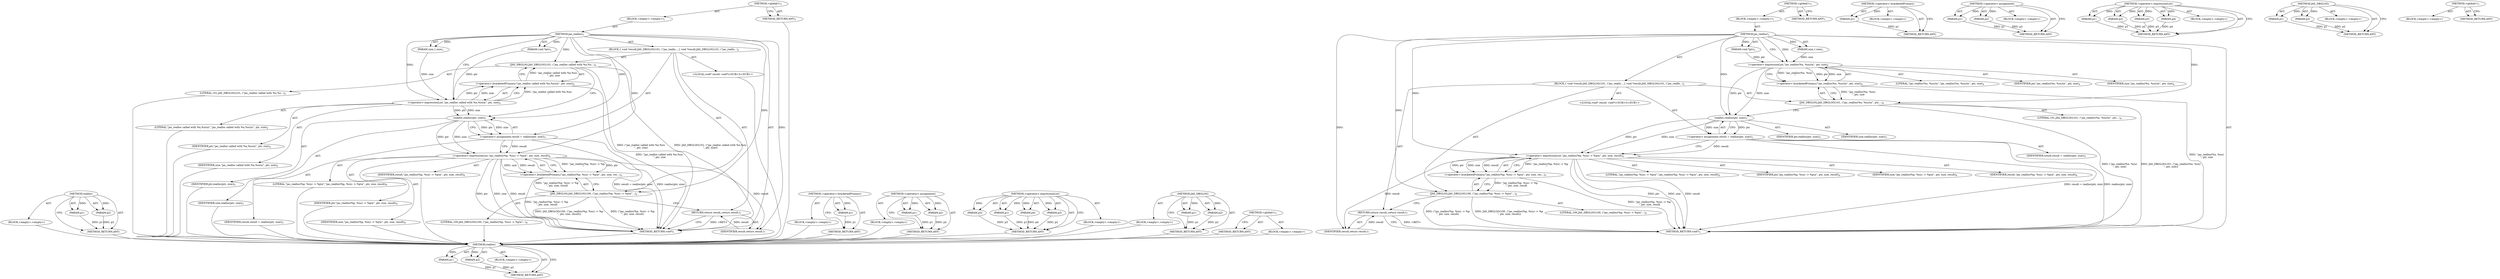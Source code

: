 digraph "&lt;global&gt;" {
vulnerable_81 [label=<(METHOD,realloc)>];
vulnerable_82 [label=<(PARAM,p1)>];
vulnerable_83 [label=<(PARAM,p2)>];
vulnerable_84 [label=<(BLOCK,&lt;empty&gt;,&lt;empty&gt;)>];
vulnerable_85 [label=<(METHOD_RETURN,ANY)>];
vulnerable_6 [label=<(METHOD,&lt;global&gt;)<SUB>1</SUB>>];
vulnerable_7 [label=<(BLOCK,&lt;empty&gt;,&lt;empty&gt;)<SUB>1</SUB>>];
vulnerable_8 [label=<(METHOD,jas_realloc)<SUB>1</SUB>>];
vulnerable_9 [label=<(PARAM,void *ptr)<SUB>1</SUB>>];
vulnerable_10 [label=<(PARAM,size_t size)<SUB>1</SUB>>];
vulnerable_11 [label=<(BLOCK,{
 	void *result;
	JAS_DBGLOG(101, (&quot;jas_reallo...,{
 	void *result;
	JAS_DBGLOG(101, (&quot;jas_reallo...)<SUB>2</SUB>>];
vulnerable_12 [label="<(LOCAL,void* result: void*)<SUB>3</SUB>>"];
vulnerable_13 [label=<(JAS_DBGLOG,JAS_DBGLOG(101, (&quot;jas_realloc called with %x,%z...)<SUB>4</SUB>>];
vulnerable_14 [label=<(LITERAL,101,JAS_DBGLOG(101, (&quot;jas_realloc called with %x,%z...)<SUB>4</SUB>>];
vulnerable_15 [label=<(&lt;operator&gt;.bracketedPrimary,(&quot;jas_realloc called with %x,%zu\n&quot;, ptr, size))<SUB>4</SUB>>];
vulnerable_16 [label=<(&lt;operator&gt;.expressionList,&quot;jas_realloc called with %x,%zu\n&quot;, ptr, size)<SUB>4</SUB>>];
vulnerable_17 [label=<(LITERAL,&quot;jas_realloc called with %x,%zu\n&quot;,&quot;jas_realloc called with %x,%zu\n&quot;, ptr, size)<SUB>4</SUB>>];
vulnerable_18 [label=<(IDENTIFIER,ptr,&quot;jas_realloc called with %x,%zu\n&quot;, ptr, size)<SUB>4</SUB>>];
vulnerable_19 [label=<(IDENTIFIER,size,&quot;jas_realloc called with %x,%zu\n&quot;, ptr, size)<SUB>4</SUB>>];
vulnerable_20 [label=<(&lt;operator&gt;.assignment,result = realloc(ptr, size))<SUB>5</SUB>>];
vulnerable_21 [label=<(IDENTIFIER,result,result = realloc(ptr, size))<SUB>5</SUB>>];
vulnerable_22 [label=<(realloc,realloc(ptr, size))<SUB>5</SUB>>];
vulnerable_23 [label=<(IDENTIFIER,ptr,realloc(ptr, size))<SUB>5</SUB>>];
vulnerable_24 [label=<(IDENTIFIER,size,realloc(ptr, size))<SUB>5</SUB>>];
vulnerable_25 [label=<(JAS_DBGLOG,JAS_DBGLOG(100, (&quot;jas_realloc(%p, %zu) -&gt; %p\n&quot;...)<SUB>6</SUB>>];
vulnerable_26 [label=<(LITERAL,100,JAS_DBGLOG(100, (&quot;jas_realloc(%p, %zu) -&gt; %p\n&quot;...)<SUB>6</SUB>>];
vulnerable_27 [label=<(&lt;operator&gt;.bracketedPrimary,(&quot;jas_realloc(%p, %zu) -&gt; %p\n&quot;, ptr, size, res...)<SUB>6</SUB>>];
vulnerable_28 [label=<(&lt;operator&gt;.expressionList,&quot;jas_realloc(%p, %zu) -&gt; %p\n&quot;, ptr, size, result)<SUB>6</SUB>>];
vulnerable_29 [label=<(LITERAL,&quot;jas_realloc(%p, %zu) -&gt; %p\n&quot;,&quot;jas_realloc(%p, %zu) -&gt; %p\n&quot;, ptr, size, result)<SUB>6</SUB>>];
vulnerable_30 [label=<(IDENTIFIER,ptr,&quot;jas_realloc(%p, %zu) -&gt; %p\n&quot;, ptr, size, result)<SUB>6</SUB>>];
vulnerable_31 [label=<(IDENTIFIER,size,&quot;jas_realloc(%p, %zu) -&gt; %p\n&quot;, ptr, size, result)<SUB>6</SUB>>];
vulnerable_32 [label=<(IDENTIFIER,result,&quot;jas_realloc(%p, %zu) -&gt; %p\n&quot;, ptr, size, result)<SUB>6</SUB>>];
vulnerable_33 [label=<(RETURN,return result;,return result;)<SUB>7</SUB>>];
vulnerable_34 [label=<(IDENTIFIER,result,return result;)<SUB>7</SUB>>];
vulnerable_35 [label=<(METHOD_RETURN,void*)<SUB>1</SUB>>];
vulnerable_37 [label=<(METHOD_RETURN,ANY)<SUB>1</SUB>>];
vulnerable_65 [label=<(METHOD,&lt;operator&gt;.bracketedPrimary)>];
vulnerable_66 [label=<(PARAM,p1)>];
vulnerable_67 [label=<(BLOCK,&lt;empty&gt;,&lt;empty&gt;)>];
vulnerable_68 [label=<(METHOD_RETURN,ANY)>];
vulnerable_76 [label=<(METHOD,&lt;operator&gt;.assignment)>];
vulnerable_77 [label=<(PARAM,p1)>];
vulnerable_78 [label=<(PARAM,p2)>];
vulnerable_79 [label=<(BLOCK,&lt;empty&gt;,&lt;empty&gt;)>];
vulnerable_80 [label=<(METHOD_RETURN,ANY)>];
vulnerable_69 [label=<(METHOD,&lt;operator&gt;.expressionList)>];
vulnerable_70 [label=<(PARAM,p1)>];
vulnerable_71 [label=<(PARAM,p2)>];
vulnerable_72 [label=<(PARAM,p3)>];
vulnerable_73 [label=<(PARAM,p4)>];
vulnerable_74 [label=<(BLOCK,&lt;empty&gt;,&lt;empty&gt;)>];
vulnerable_75 [label=<(METHOD_RETURN,ANY)>];
vulnerable_60 [label=<(METHOD,JAS_DBGLOG)>];
vulnerable_61 [label=<(PARAM,p1)>];
vulnerable_62 [label=<(PARAM,p2)>];
vulnerable_63 [label=<(BLOCK,&lt;empty&gt;,&lt;empty&gt;)>];
vulnerable_64 [label=<(METHOD_RETURN,ANY)>];
vulnerable_54 [label=<(METHOD,&lt;global&gt;)<SUB>1</SUB>>];
vulnerable_55 [label=<(BLOCK,&lt;empty&gt;,&lt;empty&gt;)>];
vulnerable_56 [label=<(METHOD_RETURN,ANY)>];
fixed_81 [label=<(METHOD,realloc)>];
fixed_82 [label=<(PARAM,p1)>];
fixed_83 [label=<(PARAM,p2)>];
fixed_84 [label=<(BLOCK,&lt;empty&gt;,&lt;empty&gt;)>];
fixed_85 [label=<(METHOD_RETURN,ANY)>];
fixed_6 [label=<(METHOD,&lt;global&gt;)<SUB>1</SUB>>];
fixed_7 [label=<(BLOCK,&lt;empty&gt;,&lt;empty&gt;)<SUB>1</SUB>>];
fixed_8 [label=<(METHOD,jas_realloc)<SUB>1</SUB>>];
fixed_9 [label=<(PARAM,void *ptr)<SUB>1</SUB>>];
fixed_10 [label=<(PARAM,size_t size)<SUB>1</SUB>>];
fixed_11 [label=<(BLOCK,{
 	void *result;
	JAS_DBGLOG(101, (&quot;jas_reallo...,{
 	void *result;
	JAS_DBGLOG(101, (&quot;jas_reallo...)<SUB>2</SUB>>];
fixed_12 [label="<(LOCAL,void* result: void*)<SUB>3</SUB>>"];
fixed_13 [label=<(JAS_DBGLOG,JAS_DBGLOG(101, (&quot;jas_realloc(%x, %zu)\n&quot;, ptr,...)<SUB>4</SUB>>];
fixed_14 [label=<(LITERAL,101,JAS_DBGLOG(101, (&quot;jas_realloc(%x, %zu)\n&quot;, ptr,...)<SUB>4</SUB>>];
fixed_15 [label=<(&lt;operator&gt;.bracketedPrimary,(&quot;jas_realloc(%x, %zu)\n&quot;, ptr, size))<SUB>4</SUB>>];
fixed_16 [label=<(&lt;operator&gt;.expressionList,&quot;jas_realloc(%x, %zu)\n&quot;, ptr, size)<SUB>4</SUB>>];
fixed_17 [label=<(LITERAL,&quot;jas_realloc(%x, %zu)\n&quot;,&quot;jas_realloc(%x, %zu)\n&quot;, ptr, size)<SUB>4</SUB>>];
fixed_18 [label=<(IDENTIFIER,ptr,&quot;jas_realloc(%x, %zu)\n&quot;, ptr, size)<SUB>4</SUB>>];
fixed_19 [label=<(IDENTIFIER,size,&quot;jas_realloc(%x, %zu)\n&quot;, ptr, size)<SUB>4</SUB>>];
fixed_20 [label=<(&lt;operator&gt;.assignment,result = realloc(ptr, size))<SUB>5</SUB>>];
fixed_21 [label=<(IDENTIFIER,result,result = realloc(ptr, size))<SUB>5</SUB>>];
fixed_22 [label=<(realloc,realloc(ptr, size))<SUB>5</SUB>>];
fixed_23 [label=<(IDENTIFIER,ptr,realloc(ptr, size))<SUB>5</SUB>>];
fixed_24 [label=<(IDENTIFIER,size,realloc(ptr, size))<SUB>5</SUB>>];
fixed_25 [label=<(JAS_DBGLOG,JAS_DBGLOG(100, (&quot;jas_realloc(%p, %zu) -&gt; %p\n&quot;...)<SUB>6</SUB>>];
fixed_26 [label=<(LITERAL,100,JAS_DBGLOG(100, (&quot;jas_realloc(%p, %zu) -&gt; %p\n&quot;...)<SUB>6</SUB>>];
fixed_27 [label=<(&lt;operator&gt;.bracketedPrimary,(&quot;jas_realloc(%p, %zu) -&gt; %p\n&quot;, ptr, size, res...)<SUB>6</SUB>>];
fixed_28 [label=<(&lt;operator&gt;.expressionList,&quot;jas_realloc(%p, %zu) -&gt; %p\n&quot;, ptr, size, result)<SUB>6</SUB>>];
fixed_29 [label=<(LITERAL,&quot;jas_realloc(%p, %zu) -&gt; %p\n&quot;,&quot;jas_realloc(%p, %zu) -&gt; %p\n&quot;, ptr, size, result)<SUB>6</SUB>>];
fixed_30 [label=<(IDENTIFIER,ptr,&quot;jas_realloc(%p, %zu) -&gt; %p\n&quot;, ptr, size, result)<SUB>6</SUB>>];
fixed_31 [label=<(IDENTIFIER,size,&quot;jas_realloc(%p, %zu) -&gt; %p\n&quot;, ptr, size, result)<SUB>6</SUB>>];
fixed_32 [label=<(IDENTIFIER,result,&quot;jas_realloc(%p, %zu) -&gt; %p\n&quot;, ptr, size, result)<SUB>6</SUB>>];
fixed_33 [label=<(RETURN,return result;,return result;)<SUB>7</SUB>>];
fixed_34 [label=<(IDENTIFIER,result,return result;)<SUB>7</SUB>>];
fixed_35 [label=<(METHOD_RETURN,void*)<SUB>1</SUB>>];
fixed_37 [label=<(METHOD_RETURN,ANY)<SUB>1</SUB>>];
fixed_65 [label=<(METHOD,&lt;operator&gt;.bracketedPrimary)>];
fixed_66 [label=<(PARAM,p1)>];
fixed_67 [label=<(BLOCK,&lt;empty&gt;,&lt;empty&gt;)>];
fixed_68 [label=<(METHOD_RETURN,ANY)>];
fixed_76 [label=<(METHOD,&lt;operator&gt;.assignment)>];
fixed_77 [label=<(PARAM,p1)>];
fixed_78 [label=<(PARAM,p2)>];
fixed_79 [label=<(BLOCK,&lt;empty&gt;,&lt;empty&gt;)>];
fixed_80 [label=<(METHOD_RETURN,ANY)>];
fixed_69 [label=<(METHOD,&lt;operator&gt;.expressionList)>];
fixed_70 [label=<(PARAM,p1)>];
fixed_71 [label=<(PARAM,p2)>];
fixed_72 [label=<(PARAM,p3)>];
fixed_73 [label=<(PARAM,p4)>];
fixed_74 [label=<(BLOCK,&lt;empty&gt;,&lt;empty&gt;)>];
fixed_75 [label=<(METHOD_RETURN,ANY)>];
fixed_60 [label=<(METHOD,JAS_DBGLOG)>];
fixed_61 [label=<(PARAM,p1)>];
fixed_62 [label=<(PARAM,p2)>];
fixed_63 [label=<(BLOCK,&lt;empty&gt;,&lt;empty&gt;)>];
fixed_64 [label=<(METHOD_RETURN,ANY)>];
fixed_54 [label=<(METHOD,&lt;global&gt;)<SUB>1</SUB>>];
fixed_55 [label=<(BLOCK,&lt;empty&gt;,&lt;empty&gt;)>];
fixed_56 [label=<(METHOD_RETURN,ANY)>];
vulnerable_81 -> vulnerable_82  [key=0, label="AST: "];
vulnerable_81 -> vulnerable_82  [key=1, label="DDG: "];
vulnerable_81 -> vulnerable_84  [key=0, label="AST: "];
vulnerable_81 -> vulnerable_83  [key=0, label="AST: "];
vulnerable_81 -> vulnerable_83  [key=1, label="DDG: "];
vulnerable_81 -> vulnerable_85  [key=0, label="AST: "];
vulnerable_81 -> vulnerable_85  [key=1, label="CFG: "];
vulnerable_82 -> vulnerable_85  [key=0, label="DDG: p1"];
vulnerable_83 -> vulnerable_85  [key=0, label="DDG: p2"];
vulnerable_84 -> fixed_81  [key=0];
vulnerable_85 -> fixed_81  [key=0];
vulnerable_6 -> vulnerable_7  [key=0, label="AST: "];
vulnerable_6 -> vulnerable_37  [key=0, label="AST: "];
vulnerable_6 -> vulnerable_37  [key=1, label="CFG: "];
vulnerable_7 -> vulnerable_8  [key=0, label="AST: "];
vulnerable_8 -> vulnerable_9  [key=0, label="AST: "];
vulnerable_8 -> vulnerable_9  [key=1, label="DDG: "];
vulnerable_8 -> vulnerable_10  [key=0, label="AST: "];
vulnerable_8 -> vulnerable_10  [key=1, label="DDG: "];
vulnerable_8 -> vulnerable_11  [key=0, label="AST: "];
vulnerable_8 -> vulnerable_35  [key=0, label="AST: "];
vulnerable_8 -> vulnerable_16  [key=0, label="CFG: "];
vulnerable_8 -> vulnerable_16  [key=1, label="DDG: "];
vulnerable_8 -> vulnerable_13  [key=0, label="DDG: "];
vulnerable_8 -> vulnerable_25  [key=0, label="DDG: "];
vulnerable_8 -> vulnerable_34  [key=0, label="DDG: "];
vulnerable_8 -> vulnerable_22  [key=0, label="DDG: "];
vulnerable_8 -> vulnerable_28  [key=0, label="DDG: "];
vulnerable_9 -> vulnerable_16  [key=0, label="DDG: ptr"];
vulnerable_10 -> vulnerable_16  [key=0, label="DDG: size"];
vulnerable_11 -> vulnerable_12  [key=0, label="AST: "];
vulnerable_11 -> vulnerable_13  [key=0, label="AST: "];
vulnerable_11 -> vulnerable_20  [key=0, label="AST: "];
vulnerable_11 -> vulnerable_25  [key=0, label="AST: "];
vulnerable_11 -> vulnerable_33  [key=0, label="AST: "];
vulnerable_12 -> fixed_81  [key=0];
vulnerable_13 -> vulnerable_14  [key=0, label="AST: "];
vulnerable_13 -> vulnerable_15  [key=0, label="AST: "];
vulnerable_13 -> vulnerable_22  [key=0, label="CFG: "];
vulnerable_13 -> vulnerable_35  [key=0, label="DDG: (&quot;jas_realloc called with %x,%zu\n&quot;, ptr, size)"];
vulnerable_13 -> vulnerable_35  [key=1, label="DDG: JAS_DBGLOG(101, (&quot;jas_realloc called with %x,%zu\n&quot;, ptr, size))"];
vulnerable_14 -> fixed_81  [key=0];
vulnerable_15 -> vulnerable_16  [key=0, label="AST: "];
vulnerable_15 -> vulnerable_13  [key=0, label="CFG: "];
vulnerable_15 -> vulnerable_13  [key=1, label="DDG: &quot;jas_realloc called with %x,%zu\n&quot;, ptr, size"];
vulnerable_15 -> vulnerable_35  [key=0, label="DDG: &quot;jas_realloc called with %x,%zu\n&quot;, ptr, size"];
vulnerable_16 -> vulnerable_17  [key=0, label="AST: "];
vulnerable_16 -> vulnerable_18  [key=0, label="AST: "];
vulnerable_16 -> vulnerable_19  [key=0, label="AST: "];
vulnerable_16 -> vulnerable_15  [key=0, label="CFG: "];
vulnerable_16 -> vulnerable_15  [key=1, label="DDG: &quot;jas_realloc called with %x,%zu\n&quot;"];
vulnerable_16 -> vulnerable_15  [key=2, label="DDG: ptr"];
vulnerable_16 -> vulnerable_15  [key=3, label="DDG: size"];
vulnerable_16 -> vulnerable_22  [key=0, label="DDG: ptr"];
vulnerable_16 -> vulnerable_22  [key=1, label="DDG: size"];
vulnerable_17 -> fixed_81  [key=0];
vulnerable_18 -> fixed_81  [key=0];
vulnerable_19 -> fixed_81  [key=0];
vulnerable_20 -> vulnerable_21  [key=0, label="AST: "];
vulnerable_20 -> vulnerable_22  [key=0, label="AST: "];
vulnerable_20 -> vulnerable_28  [key=0, label="CFG: "];
vulnerable_20 -> vulnerable_28  [key=1, label="DDG: result"];
vulnerable_20 -> vulnerable_35  [key=0, label="DDG: realloc(ptr, size)"];
vulnerable_20 -> vulnerable_35  [key=1, label="DDG: result = realloc(ptr, size)"];
vulnerable_21 -> fixed_81  [key=0];
vulnerable_22 -> vulnerable_23  [key=0, label="AST: "];
vulnerable_22 -> vulnerable_24  [key=0, label="AST: "];
vulnerable_22 -> vulnerable_20  [key=0, label="CFG: "];
vulnerable_22 -> vulnerable_20  [key=1, label="DDG: ptr"];
vulnerable_22 -> vulnerable_20  [key=2, label="DDG: size"];
vulnerable_22 -> vulnerable_28  [key=0, label="DDG: ptr"];
vulnerable_22 -> vulnerable_28  [key=1, label="DDG: size"];
vulnerable_23 -> fixed_81  [key=0];
vulnerable_24 -> fixed_81  [key=0];
vulnerable_25 -> vulnerable_26  [key=0, label="AST: "];
vulnerable_25 -> vulnerable_27  [key=0, label="AST: "];
vulnerable_25 -> vulnerable_33  [key=0, label="CFG: "];
vulnerable_25 -> vulnerable_35  [key=0, label="DDG: (&quot;jas_realloc(%p, %zu) -&gt; %p\n&quot;, ptr, size, result)"];
vulnerable_25 -> vulnerable_35  [key=1, label="DDG: JAS_DBGLOG(100, (&quot;jas_realloc(%p, %zu) -&gt; %p\n&quot;, ptr, size, result))"];
vulnerable_26 -> fixed_81  [key=0];
vulnerable_27 -> vulnerable_28  [key=0, label="AST: "];
vulnerable_27 -> vulnerable_25  [key=0, label="CFG: "];
vulnerable_27 -> vulnerable_25  [key=1, label="DDG: &quot;jas_realloc(%p, %zu) -&gt; %p\n&quot;, ptr, size, result"];
vulnerable_27 -> vulnerable_35  [key=0, label="DDG: &quot;jas_realloc(%p, %zu) -&gt; %p\n&quot;, ptr, size, result"];
vulnerable_28 -> vulnerable_29  [key=0, label="AST: "];
vulnerable_28 -> vulnerable_30  [key=0, label="AST: "];
vulnerable_28 -> vulnerable_31  [key=0, label="AST: "];
vulnerable_28 -> vulnerable_32  [key=0, label="AST: "];
vulnerable_28 -> vulnerable_27  [key=0, label="CFG: "];
vulnerable_28 -> vulnerable_27  [key=1, label="DDG: &quot;jas_realloc(%p, %zu) -&gt; %p\n&quot;"];
vulnerable_28 -> vulnerable_27  [key=2, label="DDG: ptr"];
vulnerable_28 -> vulnerable_27  [key=3, label="DDG: size"];
vulnerable_28 -> vulnerable_27  [key=4, label="DDG: result"];
vulnerable_28 -> vulnerable_35  [key=0, label="DDG: ptr"];
vulnerable_28 -> vulnerable_35  [key=1, label="DDG: size"];
vulnerable_28 -> vulnerable_35  [key=2, label="DDG: result"];
vulnerable_28 -> vulnerable_34  [key=0, label="DDG: result"];
vulnerable_29 -> fixed_81  [key=0];
vulnerable_30 -> fixed_81  [key=0];
vulnerable_31 -> fixed_81  [key=0];
vulnerable_32 -> fixed_81  [key=0];
vulnerable_33 -> vulnerable_34  [key=0, label="AST: "];
vulnerable_33 -> vulnerable_35  [key=0, label="CFG: "];
vulnerable_33 -> vulnerable_35  [key=1, label="DDG: &lt;RET&gt;"];
vulnerable_34 -> vulnerable_33  [key=0, label="DDG: result"];
vulnerable_35 -> fixed_81  [key=0];
vulnerable_37 -> fixed_81  [key=0];
vulnerable_65 -> vulnerable_66  [key=0, label="AST: "];
vulnerable_65 -> vulnerable_66  [key=1, label="DDG: "];
vulnerable_65 -> vulnerable_67  [key=0, label="AST: "];
vulnerable_65 -> vulnerable_68  [key=0, label="AST: "];
vulnerable_65 -> vulnerable_68  [key=1, label="CFG: "];
vulnerable_66 -> vulnerable_68  [key=0, label="DDG: p1"];
vulnerable_67 -> fixed_81  [key=0];
vulnerable_68 -> fixed_81  [key=0];
vulnerable_76 -> vulnerable_77  [key=0, label="AST: "];
vulnerable_76 -> vulnerable_77  [key=1, label="DDG: "];
vulnerable_76 -> vulnerable_79  [key=0, label="AST: "];
vulnerable_76 -> vulnerable_78  [key=0, label="AST: "];
vulnerable_76 -> vulnerable_78  [key=1, label="DDG: "];
vulnerable_76 -> vulnerable_80  [key=0, label="AST: "];
vulnerable_76 -> vulnerable_80  [key=1, label="CFG: "];
vulnerable_77 -> vulnerable_80  [key=0, label="DDG: p1"];
vulnerable_78 -> vulnerable_80  [key=0, label="DDG: p2"];
vulnerable_79 -> fixed_81  [key=0];
vulnerable_80 -> fixed_81  [key=0];
vulnerable_69 -> vulnerable_70  [key=0, label="AST: "];
vulnerable_69 -> vulnerable_70  [key=1, label="DDG: "];
vulnerable_69 -> vulnerable_74  [key=0, label="AST: "];
vulnerable_69 -> vulnerable_71  [key=0, label="AST: "];
vulnerable_69 -> vulnerable_71  [key=1, label="DDG: "];
vulnerable_69 -> vulnerable_75  [key=0, label="AST: "];
vulnerable_69 -> vulnerable_75  [key=1, label="CFG: "];
vulnerable_69 -> vulnerable_72  [key=0, label="AST: "];
vulnerable_69 -> vulnerable_72  [key=1, label="DDG: "];
vulnerable_69 -> vulnerable_73  [key=0, label="AST: "];
vulnerable_69 -> vulnerable_73  [key=1, label="DDG: "];
vulnerable_70 -> vulnerable_75  [key=0, label="DDG: p1"];
vulnerable_71 -> vulnerable_75  [key=0, label="DDG: p2"];
vulnerable_72 -> vulnerable_75  [key=0, label="DDG: p3"];
vulnerable_73 -> vulnerable_75  [key=0, label="DDG: p4"];
vulnerable_74 -> fixed_81  [key=0];
vulnerable_75 -> fixed_81  [key=0];
vulnerable_60 -> vulnerable_61  [key=0, label="AST: "];
vulnerable_60 -> vulnerable_61  [key=1, label="DDG: "];
vulnerable_60 -> vulnerable_63  [key=0, label="AST: "];
vulnerable_60 -> vulnerable_62  [key=0, label="AST: "];
vulnerable_60 -> vulnerable_62  [key=1, label="DDG: "];
vulnerable_60 -> vulnerable_64  [key=0, label="AST: "];
vulnerable_60 -> vulnerable_64  [key=1, label="CFG: "];
vulnerable_61 -> vulnerable_64  [key=0, label="DDG: p1"];
vulnerable_62 -> vulnerable_64  [key=0, label="DDG: p2"];
vulnerable_63 -> fixed_81  [key=0];
vulnerable_64 -> fixed_81  [key=0];
vulnerable_54 -> vulnerable_55  [key=0, label="AST: "];
vulnerable_54 -> vulnerable_56  [key=0, label="AST: "];
vulnerable_54 -> vulnerable_56  [key=1, label="CFG: "];
vulnerable_55 -> fixed_81  [key=0];
vulnerable_56 -> fixed_81  [key=0];
fixed_81 -> fixed_82  [key=0, label="AST: "];
fixed_81 -> fixed_82  [key=1, label="DDG: "];
fixed_81 -> fixed_84  [key=0, label="AST: "];
fixed_81 -> fixed_83  [key=0, label="AST: "];
fixed_81 -> fixed_83  [key=1, label="DDG: "];
fixed_81 -> fixed_85  [key=0, label="AST: "];
fixed_81 -> fixed_85  [key=1, label="CFG: "];
fixed_82 -> fixed_85  [key=0, label="DDG: p1"];
fixed_83 -> fixed_85  [key=0, label="DDG: p2"];
fixed_6 -> fixed_7  [key=0, label="AST: "];
fixed_6 -> fixed_37  [key=0, label="AST: "];
fixed_6 -> fixed_37  [key=1, label="CFG: "];
fixed_7 -> fixed_8  [key=0, label="AST: "];
fixed_8 -> fixed_9  [key=0, label="AST: "];
fixed_8 -> fixed_9  [key=1, label="DDG: "];
fixed_8 -> fixed_10  [key=0, label="AST: "];
fixed_8 -> fixed_10  [key=1, label="DDG: "];
fixed_8 -> fixed_11  [key=0, label="AST: "];
fixed_8 -> fixed_35  [key=0, label="AST: "];
fixed_8 -> fixed_16  [key=0, label="CFG: "];
fixed_8 -> fixed_16  [key=1, label="DDG: "];
fixed_8 -> fixed_13  [key=0, label="DDG: "];
fixed_8 -> fixed_25  [key=0, label="DDG: "];
fixed_8 -> fixed_34  [key=0, label="DDG: "];
fixed_8 -> fixed_22  [key=0, label="DDG: "];
fixed_8 -> fixed_28  [key=0, label="DDG: "];
fixed_9 -> fixed_16  [key=0, label="DDG: ptr"];
fixed_10 -> fixed_16  [key=0, label="DDG: size"];
fixed_11 -> fixed_12  [key=0, label="AST: "];
fixed_11 -> fixed_13  [key=0, label="AST: "];
fixed_11 -> fixed_20  [key=0, label="AST: "];
fixed_11 -> fixed_25  [key=0, label="AST: "];
fixed_11 -> fixed_33  [key=0, label="AST: "];
fixed_13 -> fixed_14  [key=0, label="AST: "];
fixed_13 -> fixed_15  [key=0, label="AST: "];
fixed_13 -> fixed_22  [key=0, label="CFG: "];
fixed_13 -> fixed_35  [key=0, label="DDG: (&quot;jas_realloc(%x, %zu)\n&quot;, ptr, size)"];
fixed_13 -> fixed_35  [key=1, label="DDG: JAS_DBGLOG(101, (&quot;jas_realloc(%x, %zu)\n&quot;, ptr, size))"];
fixed_15 -> fixed_16  [key=0, label="AST: "];
fixed_15 -> fixed_13  [key=0, label="CFG: "];
fixed_15 -> fixed_13  [key=1, label="DDG: &quot;jas_realloc(%x, %zu)\n&quot;, ptr, size"];
fixed_15 -> fixed_35  [key=0, label="DDG: &quot;jas_realloc(%x, %zu)\n&quot;, ptr, size"];
fixed_16 -> fixed_17  [key=0, label="AST: "];
fixed_16 -> fixed_18  [key=0, label="AST: "];
fixed_16 -> fixed_19  [key=0, label="AST: "];
fixed_16 -> fixed_15  [key=0, label="CFG: "];
fixed_16 -> fixed_15  [key=1, label="DDG: &quot;jas_realloc(%x, %zu)\n&quot;"];
fixed_16 -> fixed_15  [key=2, label="DDG: ptr"];
fixed_16 -> fixed_15  [key=3, label="DDG: size"];
fixed_16 -> fixed_22  [key=0, label="DDG: ptr"];
fixed_16 -> fixed_22  [key=1, label="DDG: size"];
fixed_20 -> fixed_21  [key=0, label="AST: "];
fixed_20 -> fixed_22  [key=0, label="AST: "];
fixed_20 -> fixed_28  [key=0, label="CFG: "];
fixed_20 -> fixed_28  [key=1, label="DDG: result"];
fixed_20 -> fixed_35  [key=0, label="DDG: realloc(ptr, size)"];
fixed_20 -> fixed_35  [key=1, label="DDG: result = realloc(ptr, size)"];
fixed_22 -> fixed_23  [key=0, label="AST: "];
fixed_22 -> fixed_24  [key=0, label="AST: "];
fixed_22 -> fixed_20  [key=0, label="CFG: "];
fixed_22 -> fixed_20  [key=1, label="DDG: ptr"];
fixed_22 -> fixed_20  [key=2, label="DDG: size"];
fixed_22 -> fixed_28  [key=0, label="DDG: ptr"];
fixed_22 -> fixed_28  [key=1, label="DDG: size"];
fixed_25 -> fixed_26  [key=0, label="AST: "];
fixed_25 -> fixed_27  [key=0, label="AST: "];
fixed_25 -> fixed_33  [key=0, label="CFG: "];
fixed_25 -> fixed_35  [key=0, label="DDG: (&quot;jas_realloc(%p, %zu) -&gt; %p\n&quot;, ptr, size, result)"];
fixed_25 -> fixed_35  [key=1, label="DDG: JAS_DBGLOG(100, (&quot;jas_realloc(%p, %zu) -&gt; %p\n&quot;, ptr, size, result))"];
fixed_27 -> fixed_28  [key=0, label="AST: "];
fixed_27 -> fixed_25  [key=0, label="CFG: "];
fixed_27 -> fixed_25  [key=1, label="DDG: &quot;jas_realloc(%p, %zu) -&gt; %p\n&quot;, ptr, size, result"];
fixed_27 -> fixed_35  [key=0, label="DDG: &quot;jas_realloc(%p, %zu) -&gt; %p\n&quot;, ptr, size, result"];
fixed_28 -> fixed_29  [key=0, label="AST: "];
fixed_28 -> fixed_30  [key=0, label="AST: "];
fixed_28 -> fixed_31  [key=0, label="AST: "];
fixed_28 -> fixed_32  [key=0, label="AST: "];
fixed_28 -> fixed_27  [key=0, label="CFG: "];
fixed_28 -> fixed_27  [key=1, label="DDG: &quot;jas_realloc(%p, %zu) -&gt; %p\n&quot;"];
fixed_28 -> fixed_27  [key=2, label="DDG: ptr"];
fixed_28 -> fixed_27  [key=3, label="DDG: size"];
fixed_28 -> fixed_27  [key=4, label="DDG: result"];
fixed_28 -> fixed_35  [key=0, label="DDG: ptr"];
fixed_28 -> fixed_35  [key=1, label="DDG: size"];
fixed_28 -> fixed_35  [key=2, label="DDG: result"];
fixed_28 -> fixed_34  [key=0, label="DDG: result"];
fixed_33 -> fixed_34  [key=0, label="AST: "];
fixed_33 -> fixed_35  [key=0, label="CFG: "];
fixed_33 -> fixed_35  [key=1, label="DDG: &lt;RET&gt;"];
fixed_34 -> fixed_33  [key=0, label="DDG: result"];
fixed_65 -> fixed_66  [key=0, label="AST: "];
fixed_65 -> fixed_66  [key=1, label="DDG: "];
fixed_65 -> fixed_67  [key=0, label="AST: "];
fixed_65 -> fixed_68  [key=0, label="AST: "];
fixed_65 -> fixed_68  [key=1, label="CFG: "];
fixed_66 -> fixed_68  [key=0, label="DDG: p1"];
fixed_76 -> fixed_77  [key=0, label="AST: "];
fixed_76 -> fixed_77  [key=1, label="DDG: "];
fixed_76 -> fixed_79  [key=0, label="AST: "];
fixed_76 -> fixed_78  [key=0, label="AST: "];
fixed_76 -> fixed_78  [key=1, label="DDG: "];
fixed_76 -> fixed_80  [key=0, label="AST: "];
fixed_76 -> fixed_80  [key=1, label="CFG: "];
fixed_77 -> fixed_80  [key=0, label="DDG: p1"];
fixed_78 -> fixed_80  [key=0, label="DDG: p2"];
fixed_69 -> fixed_70  [key=0, label="AST: "];
fixed_69 -> fixed_70  [key=1, label="DDG: "];
fixed_69 -> fixed_74  [key=0, label="AST: "];
fixed_69 -> fixed_71  [key=0, label="AST: "];
fixed_69 -> fixed_71  [key=1, label="DDG: "];
fixed_69 -> fixed_75  [key=0, label="AST: "];
fixed_69 -> fixed_75  [key=1, label="CFG: "];
fixed_69 -> fixed_72  [key=0, label="AST: "];
fixed_69 -> fixed_72  [key=1, label="DDG: "];
fixed_69 -> fixed_73  [key=0, label="AST: "];
fixed_69 -> fixed_73  [key=1, label="DDG: "];
fixed_70 -> fixed_75  [key=0, label="DDG: p1"];
fixed_71 -> fixed_75  [key=0, label="DDG: p2"];
fixed_72 -> fixed_75  [key=0, label="DDG: p3"];
fixed_73 -> fixed_75  [key=0, label="DDG: p4"];
fixed_60 -> fixed_61  [key=0, label="AST: "];
fixed_60 -> fixed_61  [key=1, label="DDG: "];
fixed_60 -> fixed_63  [key=0, label="AST: "];
fixed_60 -> fixed_62  [key=0, label="AST: "];
fixed_60 -> fixed_62  [key=1, label="DDG: "];
fixed_60 -> fixed_64  [key=0, label="AST: "];
fixed_60 -> fixed_64  [key=1, label="CFG: "];
fixed_61 -> fixed_64  [key=0, label="DDG: p1"];
fixed_62 -> fixed_64  [key=0, label="DDG: p2"];
fixed_54 -> fixed_55  [key=0, label="AST: "];
fixed_54 -> fixed_56  [key=0, label="AST: "];
fixed_54 -> fixed_56  [key=1, label="CFG: "];
}
